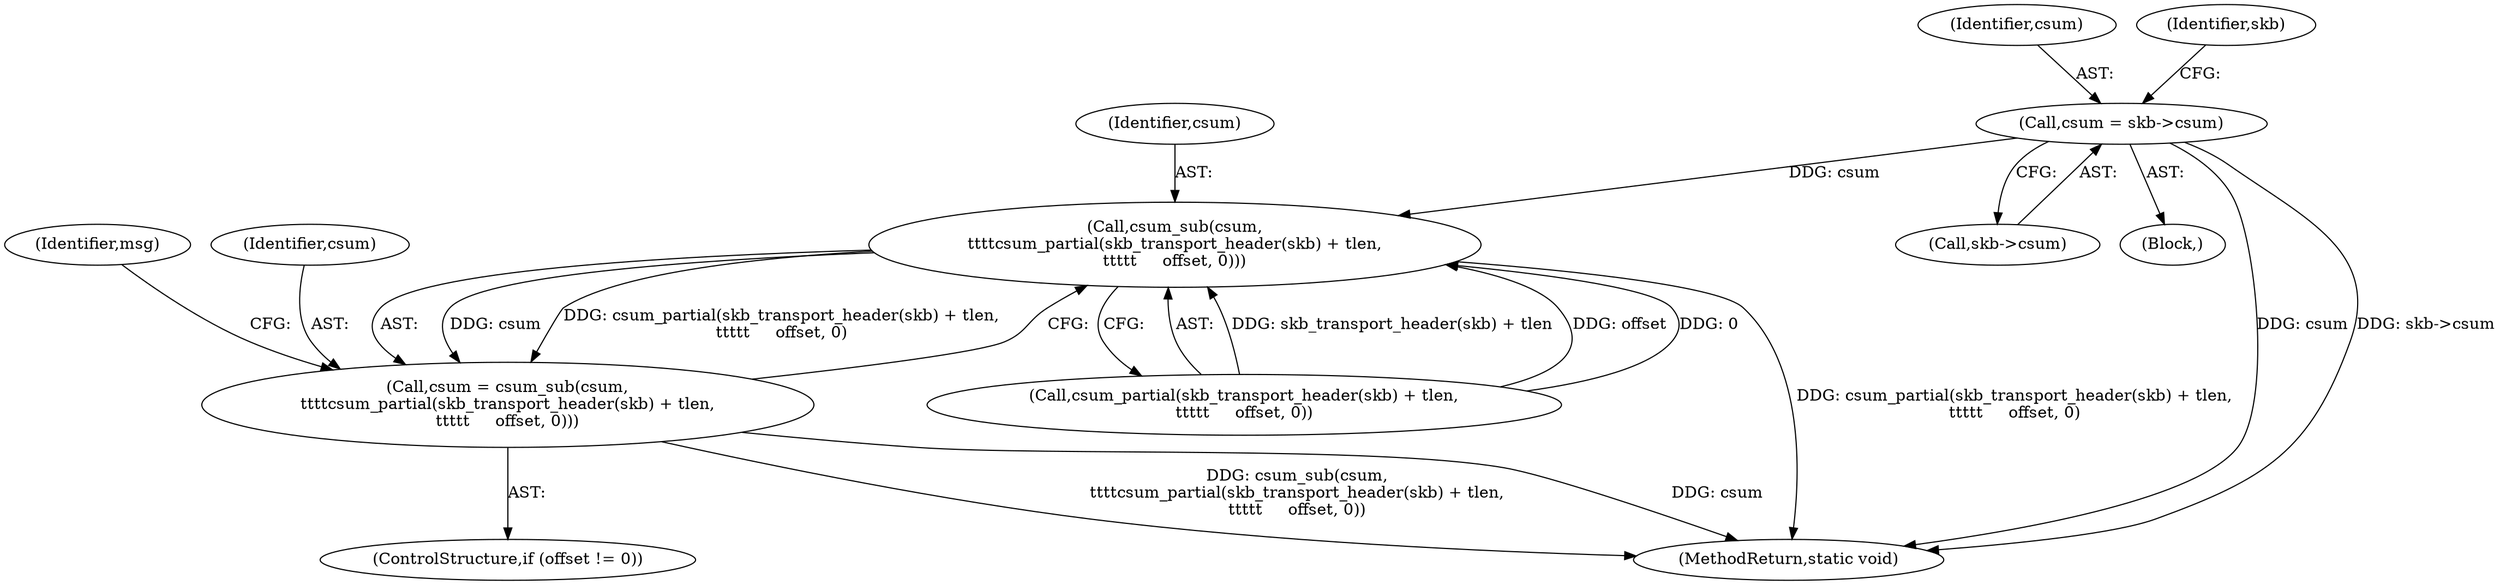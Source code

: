 digraph "0_linux_ca4ef4574f1ee5252e2cd365f8f5d5bafd048f32@pointer" {
"1000107" [label="(Call,csum = skb->csum)"];
"1000125" [label="(Call,csum_sub(csum,\n\t\t\t\tcsum_partial(skb_transport_header(skb) + tlen,\n\t\t\t\t\t     offset, 0)))"];
"1000123" [label="(Call,csum = csum_sub(csum,\n\t\t\t\tcsum_partial(skb_transport_header(skb) + tlen,\n\t\t\t\t\t     offset, 0)))"];
"1000109" [label="(Call,skb->csum)"];
"1000135" [label="(Identifier,msg)"];
"1000107" [label="(Call,csum = skb->csum)"];
"1000127" [label="(Call,csum_partial(skb_transport_header(skb) + tlen,\n\t\t\t\t\t     offset, 0))"];
"1000105" [label="(Block,)"];
"1000142" [label="(MethodReturn,static void)"];
"1000119" [label="(ControlStructure,if (offset != 0))"];
"1000108" [label="(Identifier,csum)"];
"1000126" [label="(Identifier,csum)"];
"1000125" [label="(Call,csum_sub(csum,\n\t\t\t\tcsum_partial(skb_transport_header(skb) + tlen,\n\t\t\t\t\t     offset, 0)))"];
"1000124" [label="(Identifier,csum)"];
"1000123" [label="(Call,csum = csum_sub(csum,\n\t\t\t\tcsum_partial(skb_transport_header(skb) + tlen,\n\t\t\t\t\t     offset, 0)))"];
"1000115" [label="(Identifier,skb)"];
"1000107" -> "1000105"  [label="AST: "];
"1000107" -> "1000109"  [label="CFG: "];
"1000108" -> "1000107"  [label="AST: "];
"1000109" -> "1000107"  [label="AST: "];
"1000115" -> "1000107"  [label="CFG: "];
"1000107" -> "1000142"  [label="DDG: csum"];
"1000107" -> "1000142"  [label="DDG: skb->csum"];
"1000107" -> "1000125"  [label="DDG: csum"];
"1000125" -> "1000123"  [label="AST: "];
"1000125" -> "1000127"  [label="CFG: "];
"1000126" -> "1000125"  [label="AST: "];
"1000127" -> "1000125"  [label="AST: "];
"1000123" -> "1000125"  [label="CFG: "];
"1000125" -> "1000142"  [label="DDG: csum_partial(skb_transport_header(skb) + tlen,\n\t\t\t\t\t     offset, 0)"];
"1000125" -> "1000123"  [label="DDG: csum"];
"1000125" -> "1000123"  [label="DDG: csum_partial(skb_transport_header(skb) + tlen,\n\t\t\t\t\t     offset, 0)"];
"1000127" -> "1000125"  [label="DDG: skb_transport_header(skb) + tlen"];
"1000127" -> "1000125"  [label="DDG: offset"];
"1000127" -> "1000125"  [label="DDG: 0"];
"1000123" -> "1000119"  [label="AST: "];
"1000124" -> "1000123"  [label="AST: "];
"1000135" -> "1000123"  [label="CFG: "];
"1000123" -> "1000142"  [label="DDG: csum_sub(csum,\n\t\t\t\tcsum_partial(skb_transport_header(skb) + tlen,\n\t\t\t\t\t     offset, 0))"];
"1000123" -> "1000142"  [label="DDG: csum"];
}
